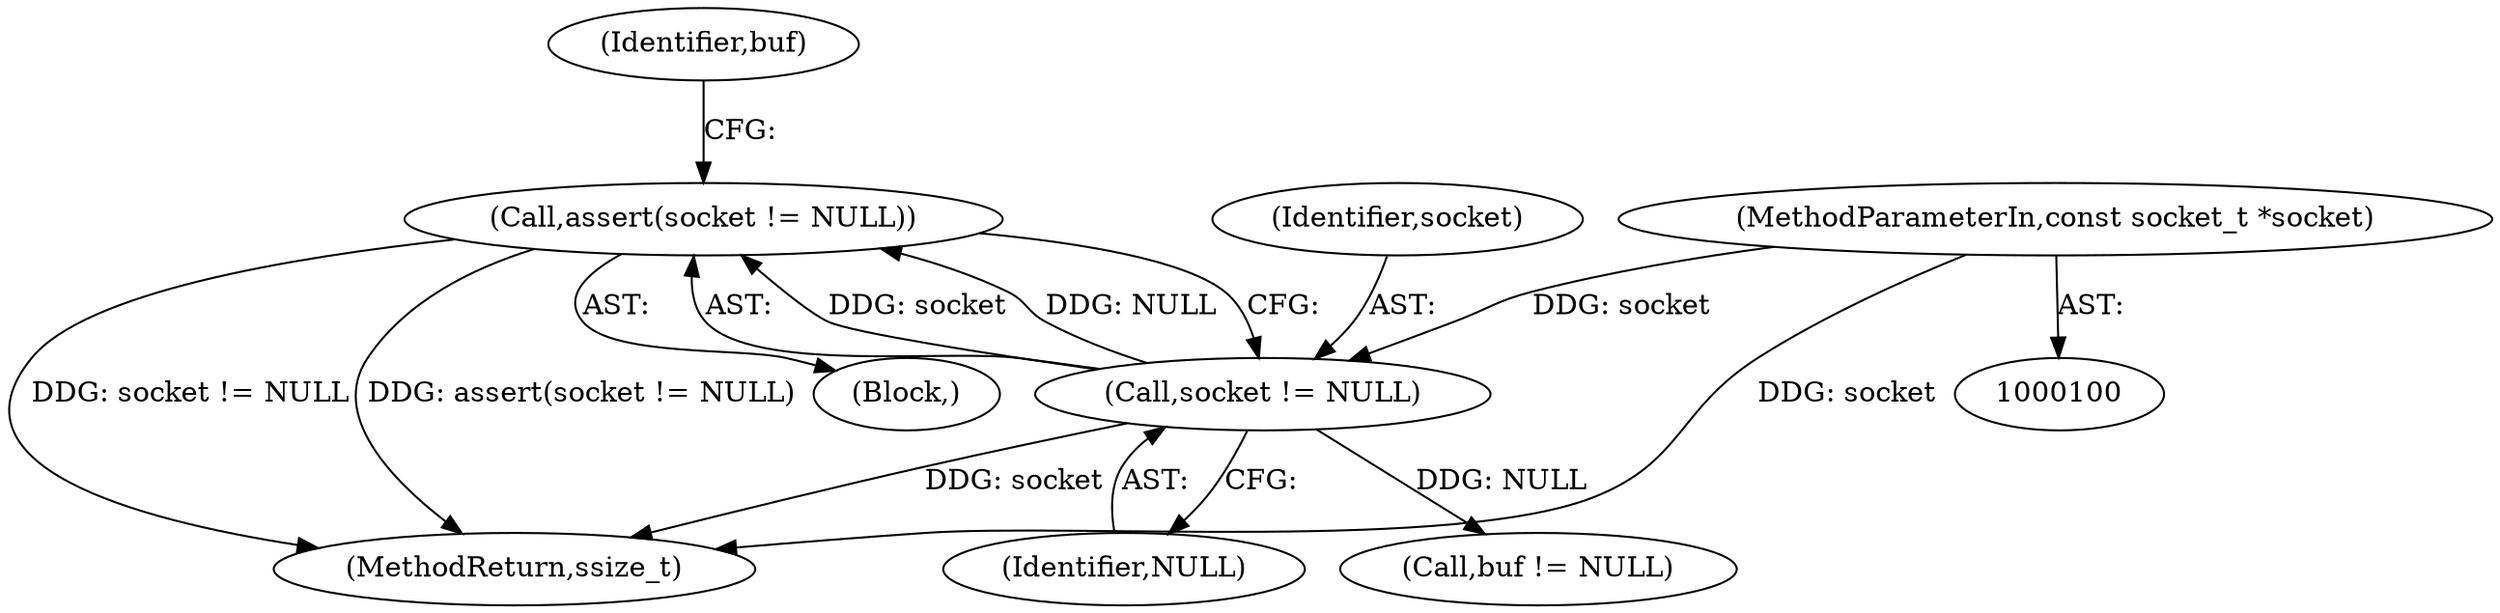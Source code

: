 digraph "0_Android_472271b153c5dc53c28beac55480a8d8434b2d5c_64@API" {
"1000105" [label="(Call,assert(socket != NULL))"];
"1000106" [label="(Call,socket != NULL)"];
"1000101" [label="(MethodParameterIn,const socket_t *socket)"];
"1000122" [label="(MethodReturn,ssize_t)"];
"1000110" [label="(Call,buf != NULL)"];
"1000105" [label="(Call,assert(socket != NULL))"];
"1000101" [label="(MethodParameterIn,const socket_t *socket)"];
"1000111" [label="(Identifier,buf)"];
"1000108" [label="(Identifier,NULL)"];
"1000106" [label="(Call,socket != NULL)"];
"1000104" [label="(Block,)"];
"1000107" [label="(Identifier,socket)"];
"1000105" -> "1000104"  [label="AST: "];
"1000105" -> "1000106"  [label="CFG: "];
"1000106" -> "1000105"  [label="AST: "];
"1000111" -> "1000105"  [label="CFG: "];
"1000105" -> "1000122"  [label="DDG: assert(socket != NULL)"];
"1000105" -> "1000122"  [label="DDG: socket != NULL"];
"1000106" -> "1000105"  [label="DDG: socket"];
"1000106" -> "1000105"  [label="DDG: NULL"];
"1000106" -> "1000108"  [label="CFG: "];
"1000107" -> "1000106"  [label="AST: "];
"1000108" -> "1000106"  [label="AST: "];
"1000106" -> "1000122"  [label="DDG: socket"];
"1000101" -> "1000106"  [label="DDG: socket"];
"1000106" -> "1000110"  [label="DDG: NULL"];
"1000101" -> "1000100"  [label="AST: "];
"1000101" -> "1000122"  [label="DDG: socket"];
}
